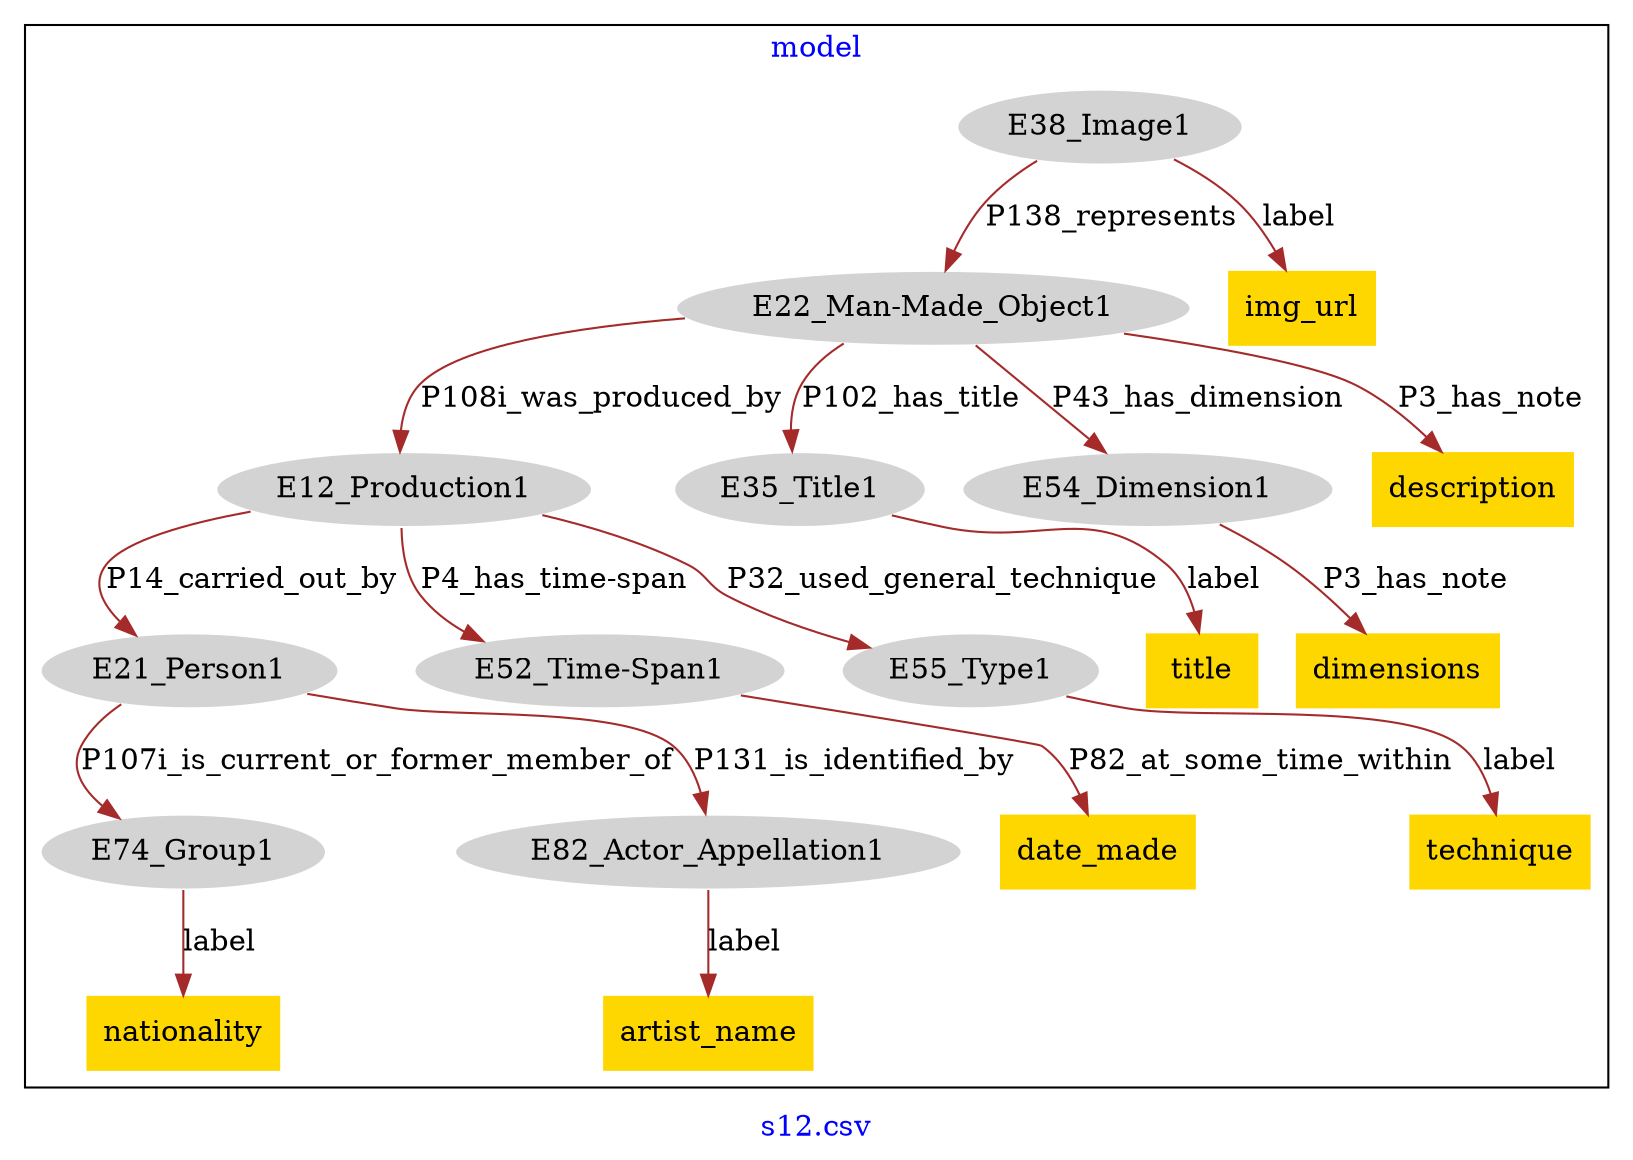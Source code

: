 digraph n0 {
fontcolor="blue"
remincross="true"
label="s12.csv"
subgraph cluster {
label="model"
n2[style="filled",color="white",fillcolor="lightgray",label="E12_Production1"];
n3[style="filled",color="white",fillcolor="lightgray",label="E21_Person1"];
n4[style="filled",color="white",fillcolor="lightgray",label="E52_Time-Span1"];
n5[style="filled",color="white",fillcolor="lightgray",label="E55_Type1"];
n6[style="filled",color="white",fillcolor="lightgray",label="E74_Group1"];
n7[style="filled",color="white",fillcolor="lightgray",label="E82_Actor_Appellation1"];
n8[style="filled",color="white",fillcolor="lightgray",label="E22_Man-Made_Object1"];
n9[style="filled",color="white",fillcolor="lightgray",label="E35_Title1"];
n10[style="filled",color="white",fillcolor="lightgray",label="E54_Dimension1"];
n11[style="filled",color="white",fillcolor="lightgray",label="E38_Image1"];
n12[shape="plaintext",style="filled",fillcolor="gold",label="artist_name"];
n13[shape="plaintext",style="filled",fillcolor="gold",label="description"];
n14[shape="plaintext",style="filled",fillcolor="gold",label="date_made"];
n15[shape="plaintext",style="filled",fillcolor="gold",label="technique"];
n16[shape="plaintext",style="filled",fillcolor="gold",label="nationality"];
n17[shape="plaintext",style="filled",fillcolor="gold",label="title"];
n18[shape="plaintext",style="filled",fillcolor="gold",label="dimensions"];
n19[shape="plaintext",style="filled",fillcolor="gold",label="img_url"];
}
n2 -> n3[color="brown",fontcolor="black",label="P14_carried_out_by"]
n2 -> n4[color="brown",fontcolor="black",label="P4_has_time-span"]
n2 -> n5[color="brown",fontcolor="black",label="P32_used_general_technique"]
n3 -> n6[color="brown",fontcolor="black",label="P107i_is_current_or_former_member_of"]
n3 -> n7[color="brown",fontcolor="black",label="P131_is_identified_by"]
n8 -> n2[color="brown",fontcolor="black",label="P108i_was_produced_by"]
n8 -> n9[color="brown",fontcolor="black",label="P102_has_title"]
n8 -> n10[color="brown",fontcolor="black",label="P43_has_dimension"]
n11 -> n8[color="brown",fontcolor="black",label="P138_represents"]
n7 -> n12[color="brown",fontcolor="black",label="label"]
n8 -> n13[color="brown",fontcolor="black",label="P3_has_note"]
n4 -> n14[color="brown",fontcolor="black",label="P82_at_some_time_within"]
n5 -> n15[color="brown",fontcolor="black",label="label"]
n6 -> n16[color="brown",fontcolor="black",label="label"]
n9 -> n17[color="brown",fontcolor="black",label="label"]
n10 -> n18[color="brown",fontcolor="black",label="P3_has_note"]
n11 -> n19[color="brown",fontcolor="black",label="label"]
}
